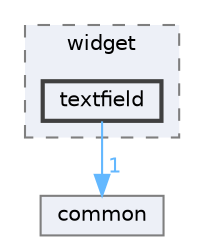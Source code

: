 digraph "C:/microchip/harmony3/gfx/middleware/legato/library/src/gfx/legato/widget/textfield"
{
 // INTERACTIVE_SVG=YES
 // LATEX_PDF_SIZE
  bgcolor="transparent";
  edge [fontname=Helvetica,fontsize=10,labelfontname=Helvetica,labelfontsize=10];
  node [fontname=Helvetica,fontsize=10,shape=box,height=0.2,width=0.4];
  compound=true
  subgraph clusterdir_139e39c2cbbb9c4d4856e374ea12d038 {
    graph [ bgcolor="#edf0f7", pencolor="grey50", label="widget", fontname=Helvetica,fontsize=10 style="filled,dashed", URL="dir_139e39c2cbbb9c4d4856e374ea12d038.html",tooltip=""]
  dir_22bebc17460edd3d51d19cd5befaada2 [label="textfield", fillcolor="#edf0f7", color="grey25", style="filled,bold", URL="dir_22bebc17460edd3d51d19cd5befaada2.html",tooltip=""];
  }
  dir_b3f224f181338695a4734ca3080f2eb5 [label="common", fillcolor="#edf0f7", color="grey50", style="filled", URL="dir_b3f224f181338695a4734ca3080f2eb5.html",tooltip=""];
  dir_22bebc17460edd3d51d19cd5befaada2->dir_b3f224f181338695a4734ca3080f2eb5 [headlabel="1", labeldistance=1.5 headhref="dir_000119_000011.html" color="steelblue1" fontcolor="steelblue1"];
}

